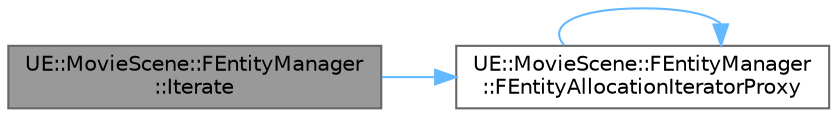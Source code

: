 digraph "UE::MovieScene::FEntityManager::Iterate"
{
 // INTERACTIVE_SVG=YES
 // LATEX_PDF_SIZE
  bgcolor="transparent";
  edge [fontname=Helvetica,fontsize=10,labelfontname=Helvetica,labelfontsize=10];
  node [fontname=Helvetica,fontsize=10,shape=box,height=0.2,width=0.4];
  rankdir="LR";
  Node1 [id="Node000001",label="UE::MovieScene::FEntityManager\l::Iterate",height=0.2,width=0.4,color="gray40", fillcolor="grey60", style="filled", fontcolor="black",tooltip="Iterate through all the allocations that match the specified component filter."];
  Node1 -> Node2 [id="edge1_Node000001_Node000002",color="steelblue1",style="solid",tooltip=" "];
  Node2 [id="Node000002",label="UE::MovieScene::FEntityManager\l::FEntityAllocationIteratorProxy",height=0.2,width=0.4,color="grey40", fillcolor="white", style="filled",URL="$d6/d19/classUE_1_1MovieScene_1_1FEntityManager.html#a03dff506fee1972bbbdbda32a26c5f82",tooltip=" "];
  Node2 -> Node2 [id="edge2_Node000002_Node000002",color="steelblue1",style="solid",tooltip=" "];
}
